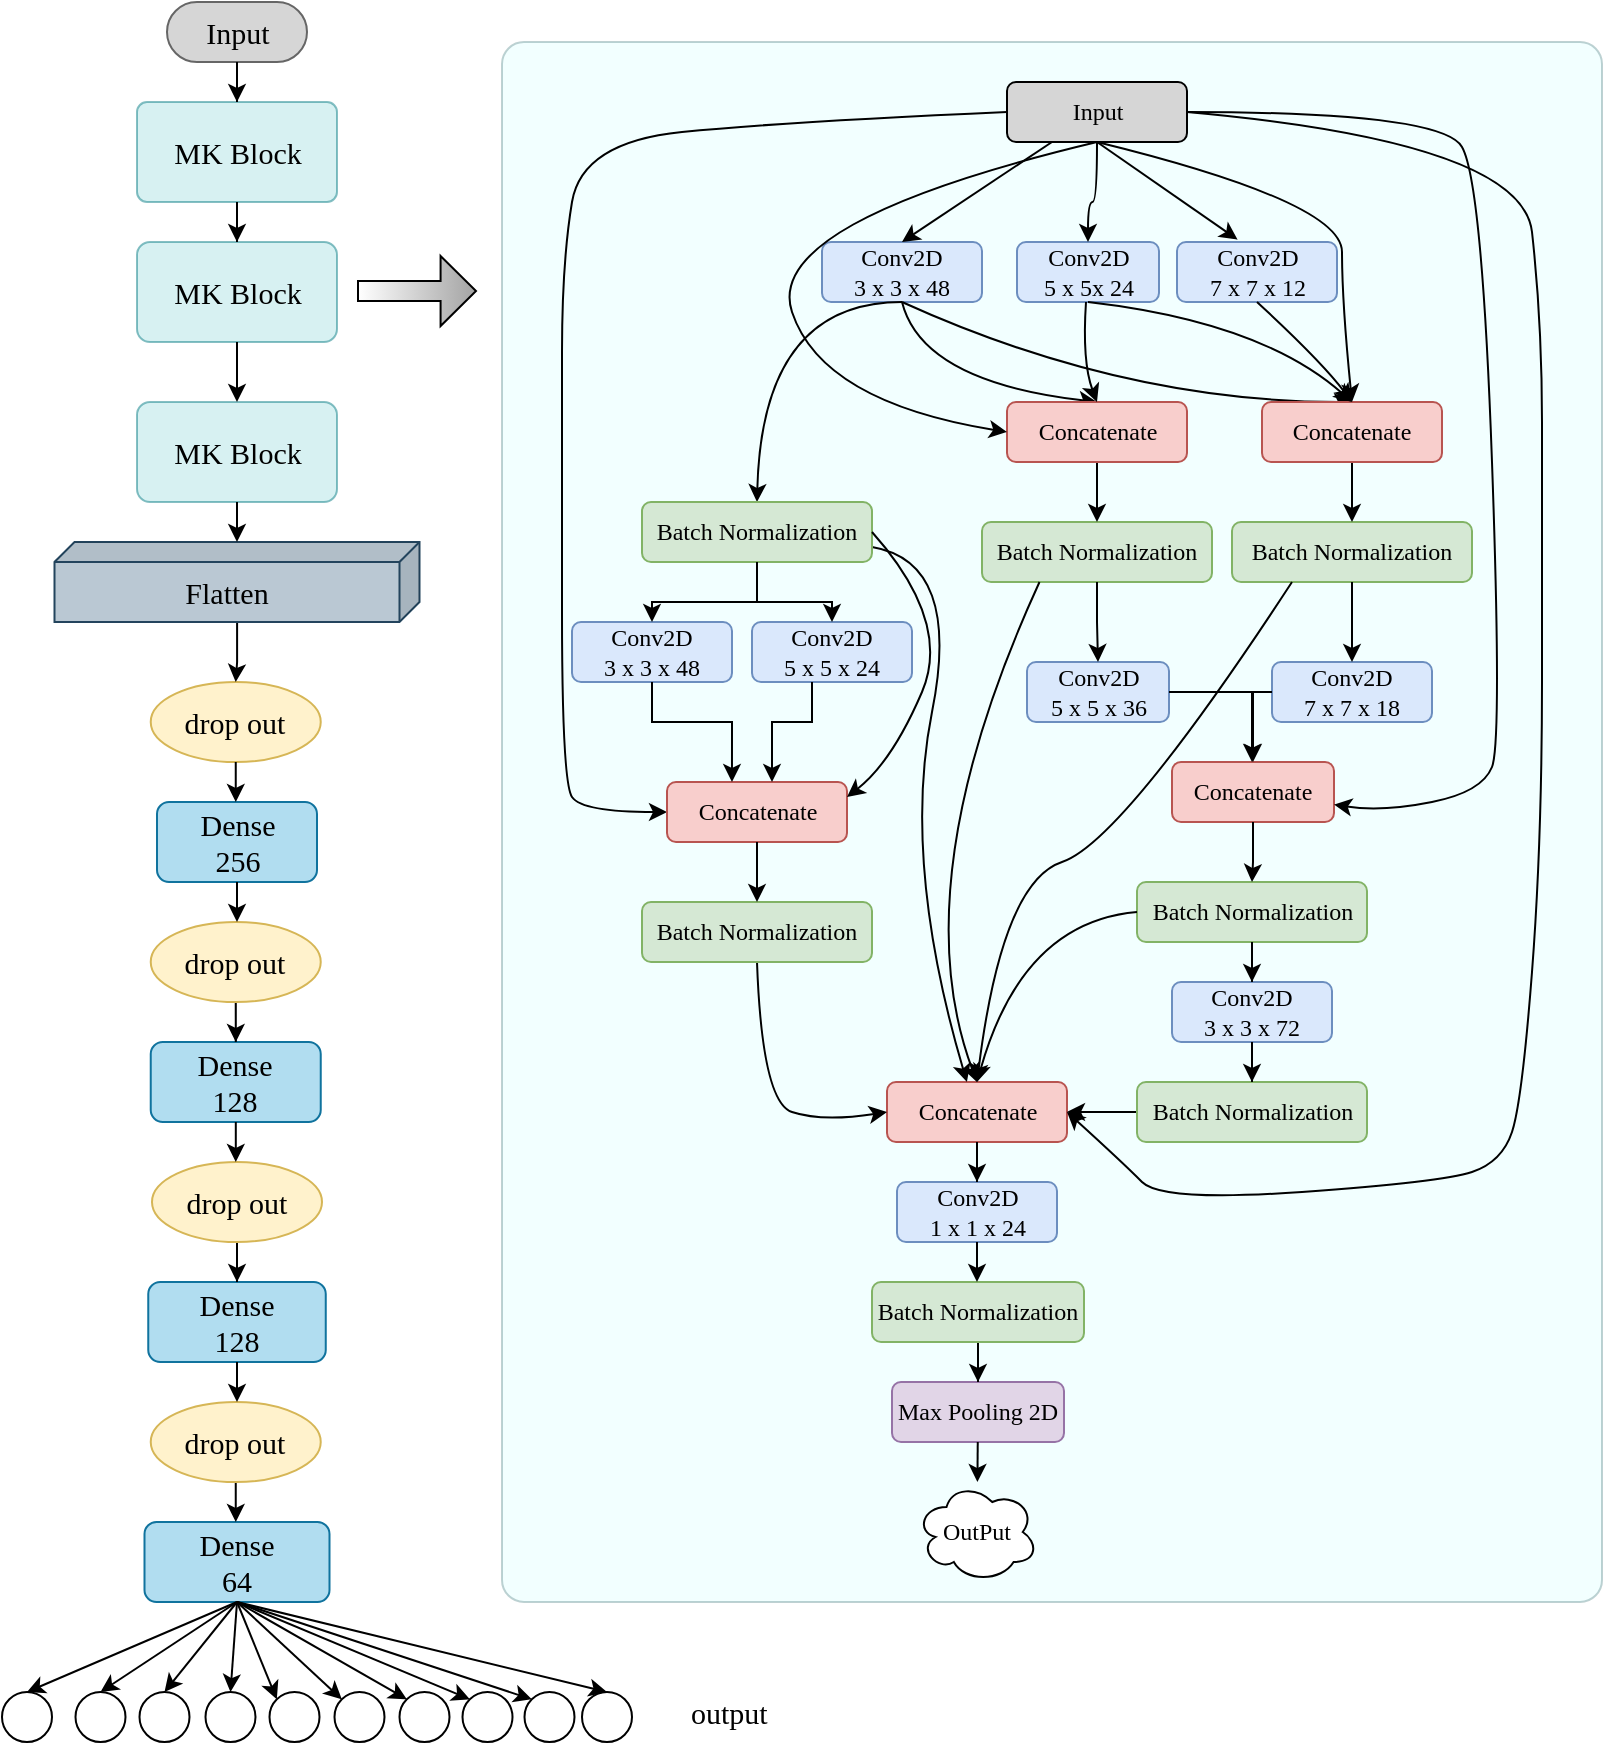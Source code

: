 <mxfile version="19.0.3" type="device" pages="3"><diagram id="N0Fg2ts3Kaf_baMOtPTG" name="Overall"><mxGraphModel dx="942" dy="724" grid="1" gridSize="10" guides="1" tooltips="1" connect="1" arrows="1" fold="1" page="1" pageScale="1" pageWidth="850" pageHeight="1100" math="0" shadow="0"><root><mxCell id="0"/><mxCell id="1" parent="0"/><mxCell id="tz50SeIkkGa_xRxmScj5-3" value="" style="group;fontFamily=Times New Roman;" parent="1" vertex="1" connectable="0"><mxGeometry x="10" y="10" width="800" height="870" as="geometry"/></mxCell><mxCell id="Hs2AebApth-IkSb4eQSZ-145" value="" style="group;rounded=1;glass=0;arcSize=2;sketch=0;shadow=0;fillColor=#E6FFFF;strokeColor=#7FA4A6;container=0;labelBackgroundColor=none;opacity=50;fontFamily=Times New Roman;" parent="tz50SeIkkGa_xRxmScj5-3" vertex="1" connectable="0"><mxGeometry x="250" y="20" width="550" height="780" as="geometry"/></mxCell><mxCell id="Hs2AebApth-IkSb4eQSZ-290" value="Input" style="rounded=1;whiteSpace=wrap;html=1;shadow=0;glass=0;sketch=0;fontFamily=Times New Roman;fontSize=15;arcSize=50;fillColor=#D6D6D6;gradientColor=none;strokeColor=#666666;" parent="tz50SeIkkGa_xRxmScj5-3" vertex="1"><mxGeometry x="82.5" width="70" height="30" as="geometry"/></mxCell><mxCell id="Hs2AebApth-IkSb4eQSZ-291" value="MK Block" style="rounded=1;whiteSpace=wrap;html=1;shadow=0;glass=0;sketch=0;fontFamily=Times New Roman;fontSize=15;fillColor=#b0e3e6;strokeColor=#0e8088;arcSize=10;opacity=50;" parent="tz50SeIkkGa_xRxmScj5-3" vertex="1"><mxGeometry x="67.5" y="50" width="100" height="50" as="geometry"/></mxCell><mxCell id="Hs2AebApth-IkSb4eQSZ-294" style="edgeStyle=orthogonalEdgeStyle;rounded=0;orthogonalLoop=1;jettySize=auto;html=1;entryX=0.5;entryY=0;entryDx=0;entryDy=0;fontFamily=Times New Roman;fontSize=15;" parent="tz50SeIkkGa_xRxmScj5-3" source="Hs2AebApth-IkSb4eQSZ-290" target="Hs2AebApth-IkSb4eQSZ-291" edge="1"><mxGeometry relative="1" as="geometry"/></mxCell><mxCell id="Hs2AebApth-IkSb4eQSZ-292" value="MK Block" style="rounded=1;whiteSpace=wrap;html=1;shadow=0;glass=0;sketch=0;fontFamily=Times New Roman;fontSize=15;fillColor=#b0e3e6;strokeColor=#0e8088;arcSize=13;opacity=50;" parent="tz50SeIkkGa_xRxmScj5-3" vertex="1"><mxGeometry x="67.5" y="120" width="100" height="50" as="geometry"/></mxCell><mxCell id="Hs2AebApth-IkSb4eQSZ-295" style="edgeStyle=orthogonalEdgeStyle;rounded=0;orthogonalLoop=1;jettySize=auto;html=1;entryX=0.5;entryY=0;entryDx=0;entryDy=0;fontFamily=Times New Roman;fontSize=15;" parent="tz50SeIkkGa_xRxmScj5-3" source="Hs2AebApth-IkSb4eQSZ-291" target="Hs2AebApth-IkSb4eQSZ-292" edge="1"><mxGeometry relative="1" as="geometry"/></mxCell><mxCell id="Hs2AebApth-IkSb4eQSZ-293" value="MK Block" style="rounded=1;whiteSpace=wrap;html=1;shadow=0;glass=0;sketch=0;fontFamily=Times New Roman;fontSize=15;fillColor=#b0e3e6;strokeColor=#0e8088;arcSize=13;opacity=50;" parent="tz50SeIkkGa_xRxmScj5-3" vertex="1"><mxGeometry x="67.5" y="200" width="100" height="50" as="geometry"/></mxCell><mxCell id="Hs2AebApth-IkSb4eQSZ-296" style="edgeStyle=orthogonalEdgeStyle;rounded=0;orthogonalLoop=1;jettySize=auto;html=1;entryX=0.5;entryY=0;entryDx=0;entryDy=0;fontFamily=Times New Roman;fontSize=15;" parent="tz50SeIkkGa_xRxmScj5-3" source="Hs2AebApth-IkSb4eQSZ-292" target="Hs2AebApth-IkSb4eQSZ-293" edge="1"><mxGeometry relative="1" as="geometry"/></mxCell><mxCell id="Hs2AebApth-IkSb4eQSZ-299" value="" style="shape=flexArrow;endArrow=classic;html=1;rounded=0;fontFamily=Times New Roman;fontSize=15;endWidth=24;endSize=5.57;width=10;fillColor=#A3A3A3;gradientColor=#ffffff;gradientDirection=west;strokeColor=default;" parent="tz50SeIkkGa_xRxmScj5-3" edge="1"><mxGeometry width="50" height="50" relative="1" as="geometry"><mxPoint x="177.5" y="144.5" as="sourcePoint"/><mxPoint x="237.5" y="144.5" as="targetPoint"/></mxGeometry></mxCell><mxCell id="Hs2AebApth-IkSb4eQSZ-301" value="drop out" style="ellipse;whiteSpace=wrap;html=1;rounded=0;shadow=0;glass=0;sketch=0;fontFamily=Times New Roman;fontSize=15;fillColor=#fff2cc;strokeColor=#d6b656;" parent="tz50SeIkkGa_xRxmScj5-3" vertex="1"><mxGeometry x="74.37" y="340" width="85" height="40" as="geometry"/></mxCell><mxCell id="Hs2AebApth-IkSb4eQSZ-303" value="Dense&lt;br&gt;256" style="rounded=1;whiteSpace=wrap;html=1;shadow=0;glass=0;sketch=0;fontFamily=Times New Roman;fontSize=15;fillColor=#b1ddf0;strokeColor=#10739e;" parent="tz50SeIkkGa_xRxmScj5-3" vertex="1"><mxGeometry x="77.5" y="400" width="80" height="40" as="geometry"/></mxCell><mxCell id="Hs2AebApth-IkSb4eQSZ-314" style="edgeStyle=orthogonalEdgeStyle;rounded=0;orthogonalLoop=1;jettySize=auto;html=1;entryX=0.5;entryY=0;entryDx=0;entryDy=0;fontFamily=Times New Roman;fontSize=15;" parent="tz50SeIkkGa_xRxmScj5-3" source="Hs2AebApth-IkSb4eQSZ-301" target="Hs2AebApth-IkSb4eQSZ-303" edge="1"><mxGeometry relative="1" as="geometry"/></mxCell><mxCell id="Hs2AebApth-IkSb4eQSZ-304" value="Dense&lt;br&gt;128" style="rounded=1;whiteSpace=wrap;html=1;shadow=0;glass=0;sketch=0;fontFamily=Times New Roman;fontSize=15;fillColor=#b1ddf0;strokeColor=#10739e;" parent="tz50SeIkkGa_xRxmScj5-3" vertex="1"><mxGeometry x="74.37" y="520" width="85" height="40" as="geometry"/></mxCell><mxCell id="Hs2AebApth-IkSb4eQSZ-305" value="Dense&lt;br&gt;128" style="rounded=1;whiteSpace=wrap;html=1;shadow=0;glass=0;sketch=0;fontFamily=Times New Roman;fontSize=15;fillColor=#b1ddf0;strokeColor=#10739e;" parent="tz50SeIkkGa_xRxmScj5-3" vertex="1"><mxGeometry x="73.13" y="640" width="88.75" height="40" as="geometry"/></mxCell><mxCell id="Hs2AebApth-IkSb4eQSZ-318" style="edgeStyle=orthogonalEdgeStyle;rounded=0;orthogonalLoop=1;jettySize=auto;html=1;fontFamily=Times New Roman;fontSize=15;" parent="tz50SeIkkGa_xRxmScj5-3" source="Hs2AebApth-IkSb4eQSZ-307" target="Hs2AebApth-IkSb4eQSZ-304" edge="1"><mxGeometry relative="1" as="geometry"/></mxCell><mxCell id="Hs2AebApth-IkSb4eQSZ-307" value="drop out" style="ellipse;whiteSpace=wrap;html=1;rounded=0;shadow=0;glass=0;sketch=0;fontFamily=Times New Roman;fontSize=15;fillColor=#fff2cc;strokeColor=#d6b656;" parent="tz50SeIkkGa_xRxmScj5-3" vertex="1"><mxGeometry x="74.37" y="460" width="85" height="40" as="geometry"/></mxCell><mxCell id="Hs2AebApth-IkSb4eQSZ-316" value="" style="edgeStyle=orthogonalEdgeStyle;rounded=0;orthogonalLoop=1;jettySize=auto;html=1;fontFamily=Times New Roman;fontSize=15;" parent="tz50SeIkkGa_xRxmScj5-3" source="Hs2AebApth-IkSb4eQSZ-303" target="Hs2AebApth-IkSb4eQSZ-307" edge="1"><mxGeometry relative="1" as="geometry"/></mxCell><mxCell id="Hs2AebApth-IkSb4eQSZ-321" style="edgeStyle=orthogonalEdgeStyle;rounded=0;orthogonalLoop=1;jettySize=auto;html=1;entryX=0.5;entryY=0;entryDx=0;entryDy=0;fontFamily=Times New Roman;fontSize=15;" parent="tz50SeIkkGa_xRxmScj5-3" source="Hs2AebApth-IkSb4eQSZ-308" target="Hs2AebApth-IkSb4eQSZ-305" edge="1"><mxGeometry relative="1" as="geometry"/></mxCell><mxCell id="Hs2AebApth-IkSb4eQSZ-308" value="drop out" style="ellipse;whiteSpace=wrap;html=1;rounded=0;shadow=0;glass=0;sketch=0;fontFamily=Times New Roman;fontSize=15;fillColor=#fff2cc;strokeColor=#d6b656;" parent="tz50SeIkkGa_xRxmScj5-3" vertex="1"><mxGeometry x="75" y="580" width="85" height="40" as="geometry"/></mxCell><mxCell id="Hs2AebApth-IkSb4eQSZ-319" value="" style="edgeStyle=orthogonalEdgeStyle;rounded=0;orthogonalLoop=1;jettySize=auto;html=1;fontFamily=Times New Roman;fontSize=15;" parent="tz50SeIkkGa_xRxmScj5-3" source="Hs2AebApth-IkSb4eQSZ-304" target="Hs2AebApth-IkSb4eQSZ-308" edge="1"><mxGeometry relative="1" as="geometry"/></mxCell><mxCell id="Hs2AebApth-IkSb4eQSZ-313" style="edgeStyle=orthogonalEdgeStyle;rounded=0;orthogonalLoop=1;jettySize=auto;html=1;fontFamily=Times New Roman;fontSize=15;" parent="tz50SeIkkGa_xRxmScj5-3" source="Hs2AebApth-IkSb4eQSZ-309" target="Hs2AebApth-IkSb4eQSZ-301" edge="1"><mxGeometry relative="1" as="geometry"/></mxCell><mxCell id="Hs2AebApth-IkSb4eQSZ-309" value="Flatten" style="shape=cube;whiteSpace=wrap;html=1;boundedLbl=1;backgroundOutline=1;darkOpacity=0.05;darkOpacity2=0.1;rounded=0;shadow=0;glass=0;sketch=0;fontFamily=Times New Roman;fontSize=15;flipH=1;size=10;fillColor=#bac8d3;strokeColor=#23445d;" parent="tz50SeIkkGa_xRxmScj5-3" vertex="1"><mxGeometry x="26.25" y="270" width="182.5" height="40" as="geometry"/></mxCell><mxCell id="Hs2AebApth-IkSb4eQSZ-310" style="edgeStyle=orthogonalEdgeStyle;rounded=0;orthogonalLoop=1;jettySize=auto;html=1;fontFamily=Times New Roman;fontSize=15;" parent="tz50SeIkkGa_xRxmScj5-3" source="Hs2AebApth-IkSb4eQSZ-293" target="Hs2AebApth-IkSb4eQSZ-309" edge="1"><mxGeometry relative="1" as="geometry"/></mxCell><mxCell id="Hs2AebApth-IkSb4eQSZ-311" value="Dense&lt;br&gt;64" style="rounded=1;whiteSpace=wrap;html=1;shadow=0;glass=0;sketch=0;fontFamily=Times New Roman;fontSize=15;fillColor=#b1ddf0;strokeColor=#10739e;" parent="tz50SeIkkGa_xRxmScj5-3" vertex="1"><mxGeometry x="71.25" y="760" width="92.5" height="40" as="geometry"/></mxCell><mxCell id="Hs2AebApth-IkSb4eQSZ-323" value="" style="ellipse;whiteSpace=wrap;html=1;aspect=fixed;rounded=0;shadow=0;glass=0;sketch=0;fontFamily=Times New Roman;fontSize=15;" parent="tz50SeIkkGa_xRxmScj5-3" vertex="1"><mxGeometry y="845" width="25" height="25" as="geometry"/></mxCell><mxCell id="Hs2AebApth-IkSb4eQSZ-324" value="" style="ellipse;whiteSpace=wrap;html=1;aspect=fixed;rounded=0;shadow=0;glass=0;sketch=0;fontFamily=Times New Roman;fontSize=15;" parent="tz50SeIkkGa_xRxmScj5-3" vertex="1"><mxGeometry x="36.75" y="845" width="25" height="25" as="geometry"/></mxCell><mxCell id="Hs2AebApth-IkSb4eQSZ-325" value="" style="ellipse;whiteSpace=wrap;html=1;aspect=fixed;rounded=0;shadow=0;glass=0;sketch=0;fontFamily=Times New Roman;fontSize=15;" parent="tz50SeIkkGa_xRxmScj5-3" vertex="1"><mxGeometry x="68.75" y="845" width="25" height="25" as="geometry"/></mxCell><mxCell id="Hs2AebApth-IkSb4eQSZ-326" value="" style="ellipse;whiteSpace=wrap;html=1;aspect=fixed;rounded=0;shadow=0;glass=0;sketch=0;fontFamily=Times New Roman;fontSize=15;" parent="tz50SeIkkGa_xRxmScj5-3" vertex="1"><mxGeometry x="101.75" y="845" width="25" height="25" as="geometry"/></mxCell><mxCell id="Hs2AebApth-IkSb4eQSZ-328" value="" style="ellipse;whiteSpace=wrap;html=1;aspect=fixed;rounded=0;shadow=0;glass=0;sketch=0;fontFamily=Times New Roman;fontSize=15;" parent="tz50SeIkkGa_xRxmScj5-3" vertex="1"><mxGeometry x="166.25" y="845" width="25" height="25" as="geometry"/></mxCell><mxCell id="Hs2AebApth-IkSb4eQSZ-329" value="" style="ellipse;whiteSpace=wrap;html=1;aspect=fixed;rounded=0;shadow=0;glass=0;sketch=0;fontFamily=Times New Roman;fontSize=15;" parent="tz50SeIkkGa_xRxmScj5-3" vertex="1"><mxGeometry x="198.75" y="845" width="25" height="25" as="geometry"/></mxCell><mxCell id="Hs2AebApth-IkSb4eQSZ-330" value="" style="ellipse;whiteSpace=wrap;html=1;aspect=fixed;rounded=0;shadow=0;glass=0;sketch=0;fontFamily=Times New Roman;fontSize=15;" parent="tz50SeIkkGa_xRxmScj5-3" vertex="1"><mxGeometry x="230.25" y="845" width="25" height="25" as="geometry"/></mxCell><mxCell id="Hs2AebApth-IkSb4eQSZ-331" value="" style="ellipse;whiteSpace=wrap;html=1;aspect=fixed;rounded=0;shadow=0;glass=0;sketch=0;fontFamily=Times New Roman;fontSize=15;" parent="tz50SeIkkGa_xRxmScj5-3" vertex="1"><mxGeometry x="261.25" y="845" width="25" height="25" as="geometry"/></mxCell><mxCell id="Hs2AebApth-IkSb4eQSZ-333" value="" style="endArrow=classic;html=1;rounded=0;fontFamily=Times New Roman;fontSize=15;entryX=0.5;entryY=0;entryDx=0;entryDy=0;exitX=0.5;exitY=1;exitDx=0;exitDy=0;" parent="tz50SeIkkGa_xRxmScj5-3" source="Hs2AebApth-IkSb4eQSZ-311" target="Hs2AebApth-IkSb4eQSZ-323" edge="1"><mxGeometry width="50" height="50" relative="1" as="geometry"><mxPoint x="47.5" y="830" as="sourcePoint"/><mxPoint x="97.5" y="780" as="targetPoint"/></mxGeometry></mxCell><mxCell id="Hs2AebApth-IkSb4eQSZ-337" value="" style="endArrow=classic;html=1;rounded=0;fontFamily=Times New Roman;fontSize=15;exitX=0.5;exitY=1;exitDx=0;exitDy=0;entryX=0.5;entryY=0;entryDx=0;entryDy=0;" parent="tz50SeIkkGa_xRxmScj5-3" source="Hs2AebApth-IkSb4eQSZ-311" target="Hs2AebApth-IkSb4eQSZ-324" edge="1"><mxGeometry width="50" height="50" relative="1" as="geometry"><mxPoint x="127.5" y="930" as="sourcePoint"/><mxPoint x="177.5" y="880" as="targetPoint"/></mxGeometry></mxCell><mxCell id="Hs2AebApth-IkSb4eQSZ-339" value="" style="endArrow=classic;html=1;rounded=0;fontFamily=Times New Roman;fontSize=15;exitX=0.5;exitY=1;exitDx=0;exitDy=0;entryX=0.5;entryY=0;entryDx=0;entryDy=0;" parent="tz50SeIkkGa_xRxmScj5-3" source="Hs2AebApth-IkSb4eQSZ-311" target="Hs2AebApth-IkSb4eQSZ-325" edge="1"><mxGeometry width="50" height="50" relative="1" as="geometry"><mxPoint x="137.5" y="920" as="sourcePoint"/><mxPoint x="187.5" y="870" as="targetPoint"/></mxGeometry></mxCell><mxCell id="Hs2AebApth-IkSb4eQSZ-340" value="" style="endArrow=classic;html=1;rounded=0;fontFamily=Times New Roman;fontSize=15;exitX=0.5;exitY=1;exitDx=0;exitDy=0;entryX=0.5;entryY=0;entryDx=0;entryDy=0;" parent="tz50SeIkkGa_xRxmScj5-3" source="Hs2AebApth-IkSb4eQSZ-311" target="Hs2AebApth-IkSb4eQSZ-326" edge="1"><mxGeometry width="50" height="50" relative="1" as="geometry"><mxPoint x="137.5" y="870" as="sourcePoint"/><mxPoint x="187.5" y="820" as="targetPoint"/></mxGeometry></mxCell><mxCell id="Hs2AebApth-IkSb4eQSZ-341" value="" style="endArrow=classic;html=1;rounded=0;fontFamily=Times New Roman;fontSize=15;exitX=0.5;exitY=1;exitDx=0;exitDy=0;entryX=0;entryY=0;entryDx=0;entryDy=0;" parent="tz50SeIkkGa_xRxmScj5-3" source="Hs2AebApth-IkSb4eQSZ-311" target="Hs2AebApth-IkSb4eQSZ-346" edge="1"><mxGeometry width="50" height="50" relative="1" as="geometry"><mxPoint x="207.5" y="910" as="sourcePoint"/><mxPoint x="147.5" y="810" as="targetPoint"/></mxGeometry></mxCell><mxCell id="Hs2AebApth-IkSb4eQSZ-342" value="" style="endArrow=classic;html=1;rounded=0;fontFamily=Times New Roman;fontSize=15;entryX=0;entryY=0;entryDx=0;entryDy=0;exitX=0.5;exitY=1;exitDx=0;exitDy=0;" parent="tz50SeIkkGa_xRxmScj5-3" source="Hs2AebApth-IkSb4eQSZ-311" target="Hs2AebApth-IkSb4eQSZ-328" edge="1"><mxGeometry width="50" height="50" relative="1" as="geometry"><mxPoint x="117.5" y="770" as="sourcePoint"/><mxPoint x="247.5" y="870" as="targetPoint"/></mxGeometry></mxCell><mxCell id="Hs2AebApth-IkSb4eQSZ-343" value="" style="endArrow=classic;html=1;rounded=0;fontFamily=Times New Roman;fontSize=15;exitX=0.5;exitY=1;exitDx=0;exitDy=0;entryX=0;entryY=0;entryDx=0;entryDy=0;" parent="tz50SeIkkGa_xRxmScj5-3" source="Hs2AebApth-IkSb4eQSZ-311" target="Hs2AebApth-IkSb4eQSZ-331" edge="1"><mxGeometry width="50" height="50" relative="1" as="geometry"><mxPoint x="250" y="930" as="sourcePoint"/><mxPoint x="300" y="880" as="targetPoint"/></mxGeometry></mxCell><mxCell id="Hs2AebApth-IkSb4eQSZ-344" value="" style="endArrow=classic;html=1;rounded=0;fontFamily=Times New Roman;fontSize=15;entryX=0;entryY=0;entryDx=0;entryDy=0;exitX=0.5;exitY=1;exitDx=0;exitDy=0;" parent="tz50SeIkkGa_xRxmScj5-3" source="Hs2AebApth-IkSb4eQSZ-311" target="Hs2AebApth-IkSb4eQSZ-329" edge="1"><mxGeometry width="50" height="50" relative="1" as="geometry"><mxPoint x="117.5" y="770" as="sourcePoint"/><mxPoint x="187.5" y="870" as="targetPoint"/></mxGeometry></mxCell><mxCell id="Hs2AebApth-IkSb4eQSZ-345" value="" style="endArrow=classic;html=1;rounded=0;fontFamily=Times New Roman;fontSize=15;exitX=0.5;exitY=1;exitDx=0;exitDy=0;entryX=0;entryY=0;entryDx=0;entryDy=0;" parent="tz50SeIkkGa_xRxmScj5-3" source="Hs2AebApth-IkSb4eQSZ-311" target="Hs2AebApth-IkSb4eQSZ-330" edge="1"><mxGeometry width="50" height="50" relative="1" as="geometry"><mxPoint x="230" y="910" as="sourcePoint"/><mxPoint x="240" y="840" as="targetPoint"/></mxGeometry></mxCell><mxCell id="Hs2AebApth-IkSb4eQSZ-346" value="" style="ellipse;whiteSpace=wrap;html=1;aspect=fixed;rounded=0;shadow=0;glass=0;sketch=0;fontFamily=Times New Roman;fontSize=15;" parent="tz50SeIkkGa_xRxmScj5-3" vertex="1"><mxGeometry x="133.75" y="845" width="25" height="25" as="geometry"/></mxCell><mxCell id="Hs2AebApth-IkSb4eQSZ-347" value="output&amp;nbsp;" style="text;html=1;align=center;verticalAlign=middle;resizable=0;points=[];autosize=1;strokeColor=none;fillColor=none;fontSize=15;fontFamily=Times New Roman;" parent="tz50SeIkkGa_xRxmScj5-3" vertex="1"><mxGeometry x="330" y="840" width="70" height="30" as="geometry"/></mxCell><mxCell id="Hs2AebApth-IkSb4eQSZ-352" style="edgeStyle=orthogonalEdgeStyle;rounded=0;orthogonalLoop=1;jettySize=auto;html=1;entryX=0.5;entryY=0;entryDx=0;entryDy=0;fontFamily=Times New Roman;fontSize=15;" parent="tz50SeIkkGa_xRxmScj5-3" source="Hs2AebApth-IkSb4eQSZ-350" target="Hs2AebApth-IkSb4eQSZ-311" edge="1"><mxGeometry relative="1" as="geometry"/></mxCell><mxCell id="Hs2AebApth-IkSb4eQSZ-350" value="drop out" style="ellipse;whiteSpace=wrap;html=1;rounded=0;shadow=0;glass=0;sketch=0;fontFamily=Times New Roman;fontSize=15;fillColor=#fff2cc;strokeColor=#d6b656;" parent="tz50SeIkkGa_xRxmScj5-3" vertex="1"><mxGeometry x="74.37" y="700" width="85" height="40" as="geometry"/></mxCell><mxCell id="Hs2AebApth-IkSb4eQSZ-351" style="edgeStyle=orthogonalEdgeStyle;rounded=0;orthogonalLoop=1;jettySize=auto;html=1;fontFamily=Times New Roman;fontSize=15;" parent="tz50SeIkkGa_xRxmScj5-3" source="Hs2AebApth-IkSb4eQSZ-305" target="Hs2AebApth-IkSb4eQSZ-350" edge="1"><mxGeometry relative="1" as="geometry"/></mxCell><mxCell id="Hs2AebApth-IkSb4eQSZ-354" value="" style="ellipse;whiteSpace=wrap;html=1;aspect=fixed;rounded=0;shadow=0;glass=0;sketch=0;fontFamily=Times New Roman;fontSize=15;direction=south;" parent="tz50SeIkkGa_xRxmScj5-3" vertex="1"><mxGeometry x="290" y="845" width="25" height="25" as="geometry"/></mxCell><mxCell id="Hs2AebApth-IkSb4eQSZ-355" value="" style="endArrow=classic;html=1;rounded=0;fontFamily=Times New Roman;fontSize=15;exitX=0.5;exitY=1;exitDx=0;exitDy=0;entryX=0;entryY=0.5;entryDx=0;entryDy=0;" parent="tz50SeIkkGa_xRxmScj5-3" source="Hs2AebApth-IkSb4eQSZ-311" target="Hs2AebApth-IkSb4eQSZ-354" edge="1"><mxGeometry width="50" height="50" relative="1" as="geometry"><mxPoint x="270" y="940" as="sourcePoint"/><mxPoint x="290" y="830" as="targetPoint"/></mxGeometry></mxCell><mxCell id="Hs2AebApth-IkSb4eQSZ-1" value="Input" style="rounded=1;whiteSpace=wrap;html=1;fillColor=#D6D6D6;fontFamily=Times New Roman;" parent="tz50SeIkkGa_xRxmScj5-3" vertex="1"><mxGeometry x="502.5" y="40" width="90" height="30" as="geometry"/></mxCell><mxCell id="Hs2AebApth-IkSb4eQSZ-2" value="Conv2D&lt;br&gt;3 x 3 x 48" style="rounded=1;whiteSpace=wrap;html=1;fillColor=#dae8fc;strokeColor=#6c8ebf;fontFamily=Times New Roman;" parent="tz50SeIkkGa_xRxmScj5-3" vertex="1"><mxGeometry x="410" y="120" width="80" height="30" as="geometry"/></mxCell><mxCell id="Hs2AebApth-IkSb4eQSZ-5" value="Conv2D&lt;br&gt;7 x 7 x 12" style="rounded=1;whiteSpace=wrap;html=1;fillColor=#dae8fc;strokeColor=#6c8ebf;fontFamily=Times New Roman;" parent="tz50SeIkkGa_xRxmScj5-3" vertex="1"><mxGeometry x="587.5" y="120" width="80" height="30" as="geometry"/></mxCell><mxCell id="Hs2AebApth-IkSb4eQSZ-29" value="" style="curved=1;endArrow=classic;html=1;rounded=0;exitX=0.5;exitY=1;exitDx=0;exitDy=0;entryX=0.5;entryY=0;entryDx=0;entryDy=0;fontFamily=Times New Roman;" parent="tz50SeIkkGa_xRxmScj5-3" source="Hs2AebApth-IkSb4eQSZ-2" target="Hs2AebApth-IkSb4eQSZ-48" edge="1"><mxGeometry width="50" height="50" relative="1" as="geometry"><mxPoint x="340" y="390" as="sourcePoint"/><mxPoint x="505" y="200" as="targetPoint"/><Array as="points"><mxPoint x="460" y="190"/></Array></mxGeometry></mxCell><mxCell id="Hs2AebApth-IkSb4eQSZ-31" value="" style="curved=1;endArrow=classic;html=1;rounded=0;exitX=0.5;exitY=1;exitDx=0;exitDy=0;entryX=0.5;entryY=0;entryDx=0;entryDy=0;fontFamily=Times New Roman;" parent="tz50SeIkkGa_xRxmScj5-3" source="Hs2AebApth-IkSb4eQSZ-5" target="Hs2AebApth-IkSb4eQSZ-47" edge="1"><mxGeometry width="50" height="50" relative="1" as="geometry"><mxPoint x="900" y="200" as="sourcePoint"/><mxPoint x="645" y="200" as="targetPoint"/><Array as="points"><mxPoint x="660" y="180"/></Array></mxGeometry></mxCell><mxCell id="Hs2AebApth-IkSb4eQSZ-33" value="" style="curved=1;endArrow=classic;html=1;rounded=0;exitX=0.5;exitY=1;exitDx=0;exitDy=0;entryX=0.5;entryY=0;entryDx=0;entryDy=0;fontFamily=Times New Roman;" parent="tz50SeIkkGa_xRxmScj5-3" source="Hs2AebApth-IkSb4eQSZ-2" target="Hs2AebApth-IkSb4eQSZ-47" edge="1"><mxGeometry width="50" height="50" relative="1" as="geometry"><mxPoint x="610" y="360" as="sourcePoint"/><mxPoint x="645" y="200" as="targetPoint"/><Array as="points"><mxPoint x="560" y="200"/></Array></mxGeometry></mxCell><mxCell id="Hs2AebApth-IkSb4eQSZ-35" style="edgeStyle=orthogonalEdgeStyle;rounded=0;orthogonalLoop=1;jettySize=auto;html=1;exitX=0.5;exitY=1;exitDx=0;exitDy=0;fontFamily=Times New Roman;" parent="tz50SeIkkGa_xRxmScj5-3" edge="1"><mxGeometry relative="1" as="geometry"><mxPoint x="675" y="230" as="sourcePoint"/><mxPoint x="675" y="230" as="targetPoint"/></mxGeometry></mxCell><mxCell id="Hs2AebApth-IkSb4eQSZ-37" value="Batch Normalization" style="rounded=1;whiteSpace=wrap;html=1;fillColor=#d5e8d4;strokeColor=#82b366;fontFamily=Times New Roman;" parent="tz50SeIkkGa_xRxmScj5-3" vertex="1"><mxGeometry x="490" y="260" width="115" height="30" as="geometry"/></mxCell><mxCell id="Hs2AebApth-IkSb4eQSZ-39" value="Batch Normalization" style="rounded=1;whiteSpace=wrap;html=1;fillColor=#d5e8d4;strokeColor=#82b366;fontFamily=Times New Roman;" parent="tz50SeIkkGa_xRxmScj5-3" vertex="1"><mxGeometry x="615" y="260" width="120" height="30" as="geometry"/></mxCell><mxCell id="Hs2AebApth-IkSb4eQSZ-40" value="" style="endArrow=classic;html=1;rounded=0;exitX=0.5;exitY=1;exitDx=0;exitDy=0;entryX=0.5;entryY=0;entryDx=0;entryDy=0;fontFamily=Times New Roman;" parent="tz50SeIkkGa_xRxmScj5-3" source="Hs2AebApth-IkSb4eQSZ-48" target="Hs2AebApth-IkSb4eQSZ-37" edge="1"><mxGeometry width="50" height="50" relative="1" as="geometry"><mxPoint x="535" y="230" as="sourcePoint"/><mxPoint x="450" y="230" as="targetPoint"/></mxGeometry></mxCell><mxCell id="Hs2AebApth-IkSb4eQSZ-41" value="" style="endArrow=classic;html=1;rounded=0;exitX=0.5;exitY=1;exitDx=0;exitDy=0;entryX=0.5;entryY=0;entryDx=0;entryDy=0;fontFamily=Times New Roman;" parent="tz50SeIkkGa_xRxmScj5-3" source="Hs2AebApth-IkSb4eQSZ-47" target="Hs2AebApth-IkSb4eQSZ-39" edge="1"><mxGeometry width="50" height="50" relative="1" as="geometry"><mxPoint x="675" y="230" as="sourcePoint"/><mxPoint x="840" y="220" as="targetPoint"/></mxGeometry></mxCell><mxCell id="Hs2AebApth-IkSb4eQSZ-43" value="Conv2D&lt;br&gt;7 x 7 x 18" style="rounded=1;whiteSpace=wrap;html=1;fillColor=#dae8fc;strokeColor=#6c8ebf;fontFamily=Times New Roman;" parent="tz50SeIkkGa_xRxmScj5-3" vertex="1"><mxGeometry x="635" y="330" width="80" height="30" as="geometry"/></mxCell><mxCell id="Hs2AebApth-IkSb4eQSZ-64" style="edgeStyle=orthogonalEdgeStyle;rounded=0;orthogonalLoop=1;jettySize=auto;html=1;entryX=0.5;entryY=0;entryDx=0;entryDy=0;fontFamily=Times New Roman;" parent="tz50SeIkkGa_xRxmScj5-3" source="Hs2AebApth-IkSb4eQSZ-39" target="Hs2AebApth-IkSb4eQSZ-43" edge="1"><mxGeometry relative="1" as="geometry"/></mxCell><mxCell id="Hs2AebApth-IkSb4eQSZ-47" value="Concatenate" style="rounded=1;whiteSpace=wrap;html=1;fillColor=#f8cecc;strokeColor=#b85450;fontFamily=Times New Roman;" parent="tz50SeIkkGa_xRxmScj5-3" vertex="1"><mxGeometry x="630" y="200" width="90" height="30" as="geometry"/></mxCell><mxCell id="Hs2AebApth-IkSb4eQSZ-48" value="Concatenate" style="rounded=1;whiteSpace=wrap;html=1;fillColor=#f8cecc;strokeColor=#b85450;fontFamily=Times New Roman;" parent="tz50SeIkkGa_xRxmScj5-3" vertex="1"><mxGeometry x="502.5" y="200" width="90" height="30" as="geometry"/></mxCell><mxCell id="Hs2AebApth-IkSb4eQSZ-49" style="edgeStyle=orthogonalEdgeStyle;rounded=0;orthogonalLoop=1;jettySize=auto;html=1;exitX=0.5;exitY=1;exitDx=0;exitDy=0;fontFamily=Times New Roman;" parent="tz50SeIkkGa_xRxmScj5-3" source="Hs2AebApth-IkSb4eQSZ-43" target="Hs2AebApth-IkSb4eQSZ-43" edge="1"><mxGeometry relative="1" as="geometry"/></mxCell><mxCell id="Hs2AebApth-IkSb4eQSZ-54" value="" style="curved=1;endArrow=classic;html=1;rounded=0;entryX=0.5;entryY=0;entryDx=0;entryDy=0;exitX=0.5;exitY=1;exitDx=0;exitDy=0;fontFamily=Times New Roman;" parent="tz50SeIkkGa_xRxmScj5-3" source="Hs2AebApth-IkSb4eQSZ-2" target="Hs2AebApth-IkSb4eQSZ-52" edge="1"><mxGeometry width="50" height="50" relative="1" as="geometry"><mxPoint x="480" y="150" as="sourcePoint"/><mxPoint x="380" y="100" as="targetPoint"/><Array as="points"><mxPoint x="380" y="150"/></Array></mxGeometry></mxCell><mxCell id="Hs2AebApth-IkSb4eQSZ-72" value="Batch Normalization" style="rounded=1;whiteSpace=wrap;html=1;fillColor=#d5e8d4;strokeColor=#82b366;fontFamily=Times New Roman;" parent="tz50SeIkkGa_xRxmScj5-3" vertex="1"><mxGeometry x="567.5" y="440" width="115" height="30" as="geometry"/></mxCell><mxCell id="Hs2AebApth-IkSb4eQSZ-74" value="" style="curved=1;endArrow=classic;html=1;rounded=0;exitX=0;exitY=0.5;exitDx=0;exitDy=0;entryX=0;entryY=0.5;entryDx=0;entryDy=0;fontFamily=Times New Roman;" parent="tz50SeIkkGa_xRxmScj5-3" source="Hs2AebApth-IkSb4eQSZ-1" target="Hs2AebApth-IkSb4eQSZ-59" edge="1"><mxGeometry width="50" height="50" relative="1" as="geometry"><mxPoint x="200" y="170" as="sourcePoint"/><mxPoint x="250" y="120" as="targetPoint"/><Array as="points"><mxPoint x="390" y="60"/><mxPoint x="290" y="70"/><mxPoint x="280" y="130"/><mxPoint x="280" y="220"/><mxPoint x="280" y="390"/><mxPoint x="290" y="405"/></Array></mxGeometry></mxCell><mxCell id="Hs2AebApth-IkSb4eQSZ-76" value="Concatenate" style="rounded=1;whiteSpace=wrap;html=1;fillColor=#f8cecc;strokeColor=#b85450;fontFamily=Times New Roman;" parent="tz50SeIkkGa_xRxmScj5-3" vertex="1"><mxGeometry x="442.5" y="540" width="90" height="30" as="geometry"/></mxCell><mxCell id="Hs2AebApth-IkSb4eQSZ-77" value="" style="curved=1;endArrow=classic;html=1;rounded=0;exitX=0.5;exitY=1;exitDx=0;exitDy=0;entryX=0;entryY=0.5;entryDx=0;entryDy=0;fontFamily=Times New Roman;" parent="tz50SeIkkGa_xRxmScj5-3" source="Hs2AebApth-IkSb4eQSZ-62" target="Hs2AebApth-IkSb4eQSZ-76" edge="1"><mxGeometry width="50" height="50" relative="1" as="geometry"><mxPoint x="310" y="550" as="sourcePoint"/><mxPoint x="360" y="500" as="targetPoint"/><Array as="points"><mxPoint x="380" y="550"/><mxPoint x="410" y="560"/></Array></mxGeometry></mxCell><mxCell id="Hs2AebApth-IkSb4eQSZ-85" value="Conv2D&lt;br&gt;3 x 3 x 72" style="rounded=1;whiteSpace=wrap;html=1;fillColor=#dae8fc;strokeColor=#6c8ebf;fontFamily=Times New Roman;" parent="tz50SeIkkGa_xRxmScj5-3" vertex="1"><mxGeometry x="585" y="490" width="80" height="30" as="geometry"/></mxCell><mxCell id="Hs2AebApth-IkSb4eQSZ-89" style="edgeStyle=orthogonalEdgeStyle;rounded=0;orthogonalLoop=1;jettySize=auto;html=1;entryX=1;entryY=0.5;entryDx=0;entryDy=0;fontFamily=Times New Roman;" parent="tz50SeIkkGa_xRxmScj5-3" source="Hs2AebApth-IkSb4eQSZ-87" target="Hs2AebApth-IkSb4eQSZ-76" edge="1"><mxGeometry relative="1" as="geometry"/></mxCell><mxCell id="Hs2AebApth-IkSb4eQSZ-87" value="Batch Normalization" style="rounded=1;whiteSpace=wrap;html=1;fillColor=#d5e8d4;strokeColor=#82b366;fontFamily=Times New Roman;" parent="tz50SeIkkGa_xRxmScj5-3" vertex="1"><mxGeometry x="567.5" y="540" width="115" height="30" as="geometry"/></mxCell><mxCell id="Hs2AebApth-IkSb4eQSZ-91" value="Conv2D&lt;br&gt;1 x 1 x 24" style="rounded=1;whiteSpace=wrap;html=1;fillColor=#dae8fc;strokeColor=#6c8ebf;fontFamily=Times New Roman;" parent="tz50SeIkkGa_xRxmScj5-3" vertex="1"><mxGeometry x="447.5" y="590" width="80" height="30" as="geometry"/></mxCell><mxCell id="Hs2AebApth-IkSb4eQSZ-99" value="" style="curved=1;endArrow=classic;html=1;rounded=0;exitX=1;exitY=0.5;exitDx=0;exitDy=0;entryX=1;entryY=0.5;entryDx=0;entryDy=0;fontFamily=Times New Roman;" parent="tz50SeIkkGa_xRxmScj5-3" source="Hs2AebApth-IkSb4eQSZ-1" target="Hs2AebApth-IkSb4eQSZ-76" edge="1"><mxGeometry width="50" height="50" relative="1" as="geometry"><mxPoint x="800" y="310" as="sourcePoint"/><mxPoint x="850" y="260" as="targetPoint"/><Array as="points"><mxPoint x="760" y="70"/><mxPoint x="770" y="160"/><mxPoint x="770" y="260"/><mxPoint x="770" y="420"/><mxPoint x="760" y="550"/><mxPoint x="750" y="580"/><mxPoint x="720" y="590"/><mxPoint x="580" y="600"/><mxPoint x="560" y="580"/></Array></mxGeometry></mxCell><mxCell id="Hs2AebApth-IkSb4eQSZ-100" value="" style="curved=1;endArrow=classic;html=1;rounded=0;exitX=0.25;exitY=1;exitDx=0;exitDy=0;entryX=0.5;entryY=0;entryDx=0;entryDy=0;fontFamily=Times New Roman;" parent="tz50SeIkkGa_xRxmScj5-3" source="Hs2AebApth-IkSb4eQSZ-39" target="Hs2AebApth-IkSb4eQSZ-76" edge="1"><mxGeometry width="50" height="50" relative="1" as="geometry"><mxPoint x="820" y="340" as="sourcePoint"/><mxPoint x="870" y="290" as="targetPoint"/><Array as="points"><mxPoint x="560" y="420"/><mxPoint x="500" y="440"/></Array></mxGeometry></mxCell><mxCell id="Hs2AebApth-IkSb4eQSZ-101" value="" style="curved=1;endArrow=classic;html=1;rounded=0;exitX=0.25;exitY=1;exitDx=0;exitDy=0;entryX=0.5;entryY=0;entryDx=0;entryDy=0;fontFamily=Times New Roman;" parent="tz50SeIkkGa_xRxmScj5-3" source="Hs2AebApth-IkSb4eQSZ-37" target="Hs2AebApth-IkSb4eQSZ-76" edge="1"><mxGeometry width="50" height="50" relative="1" as="geometry"><mxPoint x="200" y="670" as="sourcePoint"/><mxPoint x="250" y="620" as="targetPoint"/><Array as="points"><mxPoint x="450" y="440"/></Array></mxGeometry></mxCell><mxCell id="Hs2AebApth-IkSb4eQSZ-102" value="" style="curved=1;endArrow=classic;html=1;rounded=0;exitX=0;exitY=0.5;exitDx=0;exitDy=0;entryX=0.5;entryY=0;entryDx=0;entryDy=0;fontFamily=Times New Roman;" parent="tz50SeIkkGa_xRxmScj5-3" source="Hs2AebApth-IkSb4eQSZ-72" target="Hs2AebApth-IkSb4eQSZ-76" edge="1"><mxGeometry width="50" height="50" relative="1" as="geometry"><mxPoint x="250" y="630" as="sourcePoint"/><mxPoint x="300" y="580" as="targetPoint"/><Array as="points"><mxPoint x="510" y="460"/></Array></mxGeometry></mxCell><mxCell id="Hs2AebApth-IkSb4eQSZ-86" style="edgeStyle=orthogonalEdgeStyle;rounded=0;orthogonalLoop=1;jettySize=auto;html=1;entryX=0.5;entryY=0;entryDx=0;entryDy=0;fontFamily=Times New Roman;" parent="tz50SeIkkGa_xRxmScj5-3" source="Hs2AebApth-IkSb4eQSZ-72" target="Hs2AebApth-IkSb4eQSZ-85" edge="1"><mxGeometry relative="1" as="geometry"/></mxCell><mxCell id="Hs2AebApth-IkSb4eQSZ-113" value="" style="curved=1;endArrow=classic;html=1;rounded=0;exitX=0.5;exitY=1;exitDx=0;exitDy=0;entryX=0;entryY=0.5;entryDx=0;entryDy=0;fontFamily=Times New Roman;" parent="tz50SeIkkGa_xRxmScj5-3" source="Hs2AebApth-IkSb4eQSZ-1" target="Hs2AebApth-IkSb4eQSZ-48" edge="1"><mxGeometry width="50" height="50" relative="1" as="geometry"><mxPoint x="270" y="150" as="sourcePoint"/><mxPoint x="320" y="100" as="targetPoint"/><Array as="points"><mxPoint x="380" y="110"/><mxPoint x="410" y="200"/></Array></mxGeometry></mxCell><mxCell id="Hs2AebApth-IkSb4eQSZ-88" style="edgeStyle=orthogonalEdgeStyle;rounded=0;orthogonalLoop=1;jettySize=auto;html=1;entryX=0.5;entryY=0;entryDx=0;entryDy=0;fontFamily=Times New Roman;" parent="tz50SeIkkGa_xRxmScj5-3" source="Hs2AebApth-IkSb4eQSZ-85" target="Hs2AebApth-IkSb4eQSZ-87" edge="1"><mxGeometry relative="1" as="geometry"><mxPoint x="640" y="570" as="targetPoint"/></mxGeometry></mxCell><mxCell id="Hs2AebApth-IkSb4eQSZ-114" value="" style="curved=1;endArrow=classic;html=1;rounded=0;exitX=0.5;exitY=1;exitDx=0;exitDy=0;entryX=0.5;entryY=0;entryDx=0;entryDy=0;fontFamily=Times New Roman;" parent="tz50SeIkkGa_xRxmScj5-3" source="Hs2AebApth-IkSb4eQSZ-1" target="Hs2AebApth-IkSb4eQSZ-47" edge="1"><mxGeometry width="50" height="50" relative="1" as="geometry"><mxPoint x="790" y="110" as="sourcePoint"/><mxPoint x="840" y="60" as="targetPoint"/><Array as="points"><mxPoint x="670" y="100"/><mxPoint x="670" y="150"/></Array></mxGeometry></mxCell><mxCell id="Hs2AebApth-IkSb4eQSZ-111" style="edgeStyle=orthogonalEdgeStyle;rounded=0;orthogonalLoop=1;jettySize=auto;html=1;entryX=0.5;entryY=0;entryDx=0;entryDy=0;fontFamily=Times New Roman;" parent="tz50SeIkkGa_xRxmScj5-3" source="Hs2AebApth-IkSb4eQSZ-76" target="Hs2AebApth-IkSb4eQSZ-91" edge="1"><mxGeometry relative="1" as="geometry"/></mxCell><mxCell id="Hs2AebApth-IkSb4eQSZ-120" value="" style="endArrow=classic;html=1;rounded=0;entryX=0.5;entryY=0;entryDx=0;entryDy=0;fontFamily=Times New Roman;" parent="tz50SeIkkGa_xRxmScj5-3" source="Hs2AebApth-IkSb4eQSZ-1" target="Hs2AebApth-IkSb4eQSZ-2" edge="1"><mxGeometry width="50" height="50" relative="1" as="geometry"><mxPoint x="310" y="110" as="sourcePoint"/><mxPoint x="360" y="60" as="targetPoint"/></mxGeometry></mxCell><mxCell id="Hs2AebApth-IkSb4eQSZ-121" value="" style="endArrow=classic;html=1;rounded=0;exitX=0.5;exitY=1;exitDx=0;exitDy=0;entryX=0.379;entryY=-0.039;entryDx=0;entryDy=0;entryPerimeter=0;fontFamily=Times New Roman;" parent="tz50SeIkkGa_xRxmScj5-3" source="Hs2AebApth-IkSb4eQSZ-1" target="Hs2AebApth-IkSb4eQSZ-5" edge="1"><mxGeometry width="50" height="50" relative="1" as="geometry"><mxPoint x="880" y="100" as="sourcePoint"/><mxPoint x="930" y="50" as="targetPoint"/></mxGeometry></mxCell><mxCell id="Hs2AebApth-IkSb4eQSZ-127" value="" style="curved=1;endArrow=classic;html=1;rounded=0;fontFamily=Times New Roman;fontSize=23;exitX=1;exitY=0.75;exitDx=0;exitDy=0;entryX=0.444;entryY=0;entryDx=0;entryDy=0;entryPerimeter=0;" parent="tz50SeIkkGa_xRxmScj5-3" source="Hs2AebApth-IkSb4eQSZ-52" target="Hs2AebApth-IkSb4eQSZ-76" edge="1"><mxGeometry width="50" height="50" relative="1" as="geometry"><mxPoint x="320" y="600" as="sourcePoint"/><mxPoint x="370" y="550" as="targetPoint"/><Array as="points"><mxPoint x="480" y="280"/><mxPoint x="450" y="430"/></Array></mxGeometry></mxCell><mxCell id="Hs2AebApth-IkSb4eQSZ-52" value="Batch Normalization" style="rounded=1;whiteSpace=wrap;html=1;fillColor=#d5e8d4;strokeColor=#82b366;fontFamily=Times New Roman;" parent="tz50SeIkkGa_xRxmScj5-3" vertex="1"><mxGeometry x="320" y="250" width="115" height="30" as="geometry"/></mxCell><mxCell id="Hs2AebApth-IkSb4eQSZ-55" value="Conv2D&lt;br&gt;5 x 5 x 24" style="rounded=1;whiteSpace=wrap;html=1;fillColor=#dae8fc;strokeColor=#6c8ebf;fontFamily=Times New Roman;" parent="tz50SeIkkGa_xRxmScj5-3" vertex="1"><mxGeometry x="375" y="310" width="80" height="30" as="geometry"/></mxCell><mxCell id="Hs2AebApth-IkSb4eQSZ-58" style="edgeStyle=orthogonalEdgeStyle;rounded=0;orthogonalLoop=1;jettySize=auto;html=1;entryX=0.5;entryY=0;entryDx=0;entryDy=0;fontFamily=Times New Roman;" parent="tz50SeIkkGa_xRxmScj5-3" source="Hs2AebApth-IkSb4eQSZ-52" target="Hs2AebApth-IkSb4eQSZ-55" edge="1"><mxGeometry relative="1" as="geometry"/></mxCell><mxCell id="Hs2AebApth-IkSb4eQSZ-56" value="Conv2D&lt;br&gt;3 x 3 x 48" style="rounded=1;whiteSpace=wrap;html=1;fillColor=#dae8fc;strokeColor=#6c8ebf;fontFamily=Times New Roman;" parent="tz50SeIkkGa_xRxmScj5-3" vertex="1"><mxGeometry x="285" y="310" width="80" height="30" as="geometry"/></mxCell><mxCell id="Hs2AebApth-IkSb4eQSZ-57" style="edgeStyle=orthogonalEdgeStyle;rounded=0;orthogonalLoop=1;jettySize=auto;html=1;entryX=0.5;entryY=0;entryDx=0;entryDy=0;fontFamily=Times New Roman;" parent="tz50SeIkkGa_xRxmScj5-3" source="Hs2AebApth-IkSb4eQSZ-52" target="Hs2AebApth-IkSb4eQSZ-56" edge="1"><mxGeometry relative="1" as="geometry"/></mxCell><mxCell id="Hs2AebApth-IkSb4eQSZ-59" value="Concatenate" style="rounded=1;whiteSpace=wrap;html=1;fillColor=#f8cecc;strokeColor=#b85450;fontFamily=Times New Roman;" parent="tz50SeIkkGa_xRxmScj5-3" vertex="1"><mxGeometry x="332.5" y="390" width="90" height="30" as="geometry"/></mxCell><mxCell id="Hs2AebApth-IkSb4eQSZ-60" style="edgeStyle=orthogonalEdgeStyle;rounded=0;orthogonalLoop=1;jettySize=auto;html=1;fontFamily=Times New Roman;" parent="tz50SeIkkGa_xRxmScj5-3" source="Hs2AebApth-IkSb4eQSZ-55" edge="1"><mxGeometry relative="1" as="geometry"><mxPoint x="385" y="390" as="targetPoint"/><Array as="points"><mxPoint x="405" y="360"/><mxPoint x="385" y="360"/></Array></mxGeometry></mxCell><mxCell id="Hs2AebApth-IkSb4eQSZ-61" style="edgeStyle=orthogonalEdgeStyle;rounded=0;orthogonalLoop=1;jettySize=auto;html=1;entryX=0.361;entryY=0;entryDx=0;entryDy=0;entryPerimeter=0;fontFamily=Times New Roman;" parent="tz50SeIkkGa_xRxmScj5-3" source="Hs2AebApth-IkSb4eQSZ-56" target="Hs2AebApth-IkSb4eQSZ-59" edge="1"><mxGeometry relative="1" as="geometry"><Array as="points"><mxPoint x="325" y="360"/><mxPoint x="365" y="360"/></Array></mxGeometry></mxCell><mxCell id="Hs2AebApth-IkSb4eQSZ-75" value="" style="curved=1;endArrow=classic;html=1;rounded=0;exitX=1;exitY=0.5;exitDx=0;exitDy=0;entryX=1;entryY=0.25;entryDx=0;entryDy=0;fontFamily=Times New Roman;" parent="tz50SeIkkGa_xRxmScj5-3" source="Hs2AebApth-IkSb4eQSZ-52" target="Hs2AebApth-IkSb4eQSZ-59" edge="1"><mxGeometry width="50" height="50" relative="1" as="geometry"><mxPoint x="475" y="640" as="sourcePoint"/><mxPoint x="525" y="590" as="targetPoint"/><Array as="points"><mxPoint x="475" y="310"/><mxPoint x="445" y="380"/></Array></mxGeometry></mxCell><mxCell id="Hs2AebApth-IkSb4eQSZ-62" value="Batch Normalization" style="rounded=1;whiteSpace=wrap;html=1;fillColor=#d5e8d4;strokeColor=#82b366;fontFamily=Times New Roman;" parent="tz50SeIkkGa_xRxmScj5-3" vertex="1"><mxGeometry x="320" y="450" width="115" height="30" as="geometry"/></mxCell><mxCell id="Hs2AebApth-IkSb4eQSZ-63" style="edgeStyle=orthogonalEdgeStyle;rounded=0;orthogonalLoop=1;jettySize=auto;html=1;entryX=0.5;entryY=0;entryDx=0;entryDy=0;fontFamily=Times New Roman;" parent="tz50SeIkkGa_xRxmScj5-3" source="Hs2AebApth-IkSb4eQSZ-59" target="Hs2AebApth-IkSb4eQSZ-62" edge="1"><mxGeometry relative="1" as="geometry"/></mxCell><mxCell id="Hs2AebApth-IkSb4eQSZ-353" style="edgeStyle=orthogonalEdgeStyle;rounded=0;orthogonalLoop=1;jettySize=auto;html=1;exitX=0.5;exitY=1;exitDx=0;exitDy=0;fontFamily=Times New Roman;fontSize=15;" parent="tz50SeIkkGa_xRxmScj5-3" source="Hs2AebApth-IkSb4eQSZ-43" target="Hs2AebApth-IkSb4eQSZ-43" edge="1"><mxGeometry relative="1" as="geometry"/></mxCell><mxCell id="Hs2AebApth-IkSb4eQSZ-93" value="Max Pooling 2D" style="rounded=1;whiteSpace=wrap;html=1;fillColor=#e1d5e7;strokeColor=#9673a6;fontFamily=Times New Roman;" parent="tz50SeIkkGa_xRxmScj5-3" vertex="1"><mxGeometry x="445" y="690" width="86" height="30" as="geometry"/></mxCell><mxCell id="Hs2AebApth-IkSb4eQSZ-137" style="edgeStyle=orthogonalEdgeStyle;rounded=0;orthogonalLoop=1;jettySize=auto;html=1;entryX=0.5;entryY=0;entryDx=0;entryDy=0;fontFamily=Times New Roman;fontSize=23;" parent="tz50SeIkkGa_xRxmScj5-3" source="Hs2AebApth-IkSb4eQSZ-92" target="Hs2AebApth-IkSb4eQSZ-93" edge="1"><mxGeometry relative="1" as="geometry"/></mxCell><mxCell id="Hs2AebApth-IkSb4eQSZ-92" value="Batch Normalization" style="rounded=1;whiteSpace=wrap;html=1;fillColor=#d5e8d4;strokeColor=#82b366;fontFamily=Times New Roman;" parent="tz50SeIkkGa_xRxmScj5-3" vertex="1"><mxGeometry x="435" y="640" width="106" height="30" as="geometry"/></mxCell><mxCell id="Hs2AebApth-IkSb4eQSZ-42" value="Conv2D&lt;br&gt;5 x 5 x 36" style="rounded=1;whiteSpace=wrap;html=1;fillColor=#dae8fc;strokeColor=#6c8ebf;fontFamily=Times New Roman;" parent="tz50SeIkkGa_xRxmScj5-3" vertex="1"><mxGeometry x="512.5" y="330" width="71" height="30" as="geometry"/></mxCell><mxCell id="Hs2AebApth-IkSb4eQSZ-46" value="Concatenate" style="rounded=1;whiteSpace=wrap;html=1;fillColor=#f8cecc;strokeColor=#b85450;fontFamily=Times New Roman;" parent="tz50SeIkkGa_xRxmScj5-3" vertex="1"><mxGeometry x="585" y="380" width="81" height="30" as="geometry"/></mxCell><mxCell id="Hs2AebApth-IkSb4eQSZ-79" style="edgeStyle=orthogonalEdgeStyle;rounded=0;orthogonalLoop=1;jettySize=auto;html=1;entryX=0.5;entryY=0;entryDx=0;entryDy=0;exitX=1;exitY=0.5;exitDx=0;exitDy=0;fontFamily=Times New Roman;" parent="tz50SeIkkGa_xRxmScj5-3" source="Hs2AebApth-IkSb4eQSZ-42" target="Hs2AebApth-IkSb4eQSZ-46" edge="1"><mxGeometry relative="1" as="geometry"/></mxCell><mxCell id="Hs2AebApth-IkSb4eQSZ-4" value="Conv2D&lt;br&gt;5 x 5x 24" style="rounded=1;whiteSpace=wrap;html=1;fillColor=#dae8fc;strokeColor=#6c8ebf;fontFamily=Times New Roman;" parent="tz50SeIkkGa_xRxmScj5-3" vertex="1"><mxGeometry x="507.5" y="120" width="71" height="30" as="geometry"/></mxCell><mxCell id="Hs2AebApth-IkSb4eQSZ-97" value="OutPut" style="ellipse;shape=cloud;whiteSpace=wrap;html=1;fontFamily=Times New Roman;" parent="tz50SeIkkGa_xRxmScj5-3" vertex="1"><mxGeometry x="457" y="740" width="61" height="50" as="geometry"/></mxCell><mxCell id="Hs2AebApth-IkSb4eQSZ-135" style="edgeStyle=orthogonalEdgeStyle;rounded=0;orthogonalLoop=1;jettySize=auto;html=1;fontFamily=Times New Roman;fontSize=23;" parent="tz50SeIkkGa_xRxmScj5-3" source="Hs2AebApth-IkSb4eQSZ-91" target="Hs2AebApth-IkSb4eQSZ-92" edge="1"><mxGeometry relative="1" as="geometry"/></mxCell><mxCell id="Hs2AebApth-IkSb4eQSZ-84" style="edgeStyle=orthogonalEdgeStyle;rounded=0;orthogonalLoop=1;jettySize=auto;html=1;entryX=0.5;entryY=0;entryDx=0;entryDy=0;fontFamily=Times New Roman;" parent="tz50SeIkkGa_xRxmScj5-3" source="Hs2AebApth-IkSb4eQSZ-37" target="Hs2AebApth-IkSb4eQSZ-42" edge="1"><mxGeometry relative="1" as="geometry"/></mxCell><mxCell id="Hs2AebApth-IkSb4eQSZ-73" value="" style="edgeStyle=orthogonalEdgeStyle;rounded=0;orthogonalLoop=1;jettySize=auto;html=1;fontFamily=Times New Roman;" parent="tz50SeIkkGa_xRxmScj5-3" source="Hs2AebApth-IkSb4eQSZ-46" target="Hs2AebApth-IkSb4eQSZ-72" edge="1"><mxGeometry relative="1" as="geometry"/></mxCell><mxCell id="Hs2AebApth-IkSb4eQSZ-123" style="edgeStyle=orthogonalEdgeStyle;rounded=0;orthogonalLoop=1;jettySize=auto;html=1;fontFamily=Times New Roman;" parent="tz50SeIkkGa_xRxmScj5-3" source="Hs2AebApth-IkSb4eQSZ-43" target="Hs2AebApth-IkSb4eQSZ-46" edge="1"><mxGeometry relative="1" as="geometry"><Array as="points"><mxPoint x="625" y="345"/></Array></mxGeometry></mxCell><mxCell id="Hs2AebApth-IkSb4eQSZ-67" value="" style="curved=1;endArrow=classic;html=1;rounded=0;exitX=1;exitY=0.5;exitDx=0;exitDy=0;fontFamily=Times New Roman;" parent="tz50SeIkkGa_xRxmScj5-3" source="Hs2AebApth-IkSb4eQSZ-1" target="Hs2AebApth-IkSb4eQSZ-46" edge="1"><mxGeometry width="50" height="50" relative="1" as="geometry"><mxPoint x="800" y="180" as="sourcePoint"/><mxPoint x="600" y="420" as="targetPoint"/><Array as="points"><mxPoint x="720" y="55"/><mxPoint x="740" y="90"/><mxPoint x="750" y="370"/><mxPoint x="740" y="395"/><mxPoint x="690" y="405"/></Array></mxGeometry></mxCell><mxCell id="Hs2AebApth-IkSb4eQSZ-118" value="" style="edgeStyle=orthogonalEdgeStyle;orthogonalLoop=1;jettySize=auto;html=1;curved=1;fontFamily=Times New Roman;" parent="tz50SeIkkGa_xRxmScj5-3" source="Hs2AebApth-IkSb4eQSZ-1" target="Hs2AebApth-IkSb4eQSZ-4" edge="1"><mxGeometry relative="1" as="geometry"><Array as="points"><mxPoint x="548" y="100"/><mxPoint x="543" y="100"/></Array></mxGeometry></mxCell><mxCell id="Hs2AebApth-IkSb4eQSZ-34" value="" style="curved=1;endArrow=classic;html=1;rounded=0;exitX=0.5;exitY=1;exitDx=0;exitDy=0;entryX=0.5;entryY=0;entryDx=0;entryDy=0;fontFamily=Times New Roman;" parent="tz50SeIkkGa_xRxmScj5-3" source="Hs2AebApth-IkSb4eQSZ-4" target="Hs2AebApth-IkSb4eQSZ-47" edge="1"><mxGeometry width="50" height="50" relative="1" as="geometry"><mxPoint x="700" y="360" as="sourcePoint"/><mxPoint x="645" y="200" as="targetPoint"/><Array as="points"><mxPoint x="630" y="160"/></Array></mxGeometry></mxCell><mxCell id="Hs2AebApth-IkSb4eQSZ-30" value="" style="curved=1;endArrow=classic;html=1;rounded=0;entryX=0.5;entryY=0;entryDx=0;entryDy=0;fontFamily=Times New Roman;" parent="tz50SeIkkGa_xRxmScj5-3" source="Hs2AebApth-IkSb4eQSZ-4" target="Hs2AebApth-IkSb4eQSZ-48" edge="1"><mxGeometry width="50" height="50" relative="1" as="geometry"><mxPoint x="500" y="380" as="sourcePoint"/><mxPoint x="505" y="200" as="targetPoint"/><Array as="points"><mxPoint x="540" y="180"/></Array></mxGeometry></mxCell><mxCell id="Hs2AebApth-IkSb4eQSZ-138" value="" style="endArrow=classic;html=1;rounded=0;fontFamily=Times New Roman;fontSize=23;" parent="tz50SeIkkGa_xRxmScj5-3" source="Hs2AebApth-IkSb4eQSZ-93" target="Hs2AebApth-IkSb4eQSZ-97" edge="1"><mxGeometry width="50" height="50" relative="1" as="geometry"><mxPoint x="1010" as="sourcePoint"/><mxPoint x="1060" y="-50" as="targetPoint"/></mxGeometry></mxCell></root></mxGraphModel></diagram><diagram id="CShUnbxk_Td_i0nCxSLY" name="layer 1"><mxGraphModel dx="942" dy="724" grid="1" gridSize="10" guides="1" tooltips="1" connect="1" arrows="1" fold="1" page="1" pageScale="1" pageWidth="380" pageHeight="300" math="0" shadow="0"><root><mxCell id="0"/><mxCell id="1" parent="0"/><mxCell id="Mm-CkTUtyj8hfxspGS9I-18" value="Input" style="rounded=1;whiteSpace=wrap;html=1;fillColor=#D6D6D6;fontFamily=Times New Roman;" parent="1" vertex="1"><mxGeometry x="142.5" y="45" width="90" height="30" as="geometry"/></mxCell><mxCell id="Mm-CkTUtyj8hfxspGS9I-19" value="Conv2D&lt;br&gt;3 x 3 x 48" style="rounded=1;whiteSpace=wrap;html=1;fillColor=#dae8fc;strokeColor=#6c8ebf;fontFamily=Times New Roman;" parent="1" vertex="1"><mxGeometry x="50" y="125" width="80" height="30" as="geometry"/></mxCell><mxCell id="Mm-CkTUtyj8hfxspGS9I-20" value="Conv2D&lt;br&gt;7 x 7 x 12" style="rounded=1;whiteSpace=wrap;html=1;fillColor=#dae8fc;strokeColor=#6c8ebf;fontFamily=Times New Roman;" parent="1" vertex="1"><mxGeometry x="227.5" y="125" width="80" height="30" as="geometry"/></mxCell><mxCell id="Mm-CkTUtyj8hfxspGS9I-21" value="" style="curved=1;endArrow=classic;html=1;rounded=0;exitX=0.5;exitY=1;exitDx=0;exitDy=0;entryX=0.5;entryY=0;entryDx=0;entryDy=0;fontFamily=Times New Roman;" parent="1" source="Mm-CkTUtyj8hfxspGS9I-19" target="Mm-CkTUtyj8hfxspGS9I-26" edge="1"><mxGeometry width="50" height="50" relative="1" as="geometry"><mxPoint x="-30" y="385" as="sourcePoint"/><mxPoint x="135" y="195" as="targetPoint"/><Array as="points"><mxPoint x="100" y="195"/></Array></mxGeometry></mxCell><mxCell id="Mm-CkTUtyj8hfxspGS9I-22" value="" style="curved=1;endArrow=classic;html=1;rounded=0;exitX=0.5;exitY=1;exitDx=0;exitDy=0;entryX=0.5;entryY=0;entryDx=0;entryDy=0;fontFamily=Times New Roman;" parent="1" source="Mm-CkTUtyj8hfxspGS9I-20" target="Mm-CkTUtyj8hfxspGS9I-25" edge="1"><mxGeometry width="50" height="50" relative="1" as="geometry"><mxPoint x="530" y="195" as="sourcePoint"/><mxPoint x="275" y="195" as="targetPoint"/><Array as="points"><mxPoint x="300" y="185"/></Array></mxGeometry></mxCell><mxCell id="Mm-CkTUtyj8hfxspGS9I-23" value="" style="curved=1;endArrow=classic;html=1;rounded=0;exitX=0.5;exitY=1;exitDx=0;exitDy=0;entryX=0.5;entryY=0;entryDx=0;entryDy=0;fontFamily=Times New Roman;" parent="1" source="Mm-CkTUtyj8hfxspGS9I-19" target="Mm-CkTUtyj8hfxspGS9I-25" edge="1"><mxGeometry width="50" height="50" relative="1" as="geometry"><mxPoint x="240" y="355" as="sourcePoint"/><mxPoint x="275" y="195" as="targetPoint"/><Array as="points"><mxPoint x="200" y="205"/></Array></mxGeometry></mxCell><mxCell id="Mm-CkTUtyj8hfxspGS9I-24" style="edgeStyle=orthogonalEdgeStyle;rounded=0;orthogonalLoop=1;jettySize=auto;html=1;exitX=0.5;exitY=1;exitDx=0;exitDy=0;fontFamily=Times New Roman;" parent="1" edge="1"><mxGeometry relative="1" as="geometry"><mxPoint x="315" y="235" as="sourcePoint"/><mxPoint x="315" y="235" as="targetPoint"/></mxGeometry></mxCell><mxCell id="Mm-CkTUtyj8hfxspGS9I-25" value="Concatenate" style="rounded=1;whiteSpace=wrap;html=1;fillColor=#f8cecc;strokeColor=#b85450;fontFamily=Times New Roman;" parent="1" vertex="1"><mxGeometry x="270" y="205" width="90" height="30" as="geometry"/></mxCell><mxCell id="Mm-CkTUtyj8hfxspGS9I-26" value="Concatenate" style="rounded=1;whiteSpace=wrap;html=1;fillColor=#f8cecc;strokeColor=#b85450;fontFamily=Times New Roman;" parent="1" vertex="1"><mxGeometry x="142.5" y="205" width="90" height="30" as="geometry"/></mxCell><mxCell id="Mm-CkTUtyj8hfxspGS9I-27" value="" style="curved=1;endArrow=classic;html=1;rounded=0;exitX=0.5;exitY=1;exitDx=0;exitDy=0;entryX=0;entryY=0.5;entryDx=0;entryDy=0;fontFamily=Times New Roman;" parent="1" source="Mm-CkTUtyj8hfxspGS9I-18" target="Mm-CkTUtyj8hfxspGS9I-26" edge="1"><mxGeometry width="50" height="50" relative="1" as="geometry"><mxPoint x="-100" y="145" as="sourcePoint"/><mxPoint x="-50" y="95" as="targetPoint"/><Array as="points"><mxPoint x="20" y="115"/><mxPoint x="50" y="205"/></Array></mxGeometry></mxCell><mxCell id="Mm-CkTUtyj8hfxspGS9I-28" value="" style="curved=1;endArrow=classic;html=1;rounded=0;exitX=0.5;exitY=1;exitDx=0;exitDy=0;entryX=0.5;entryY=0;entryDx=0;entryDy=0;fontFamily=Times New Roman;" parent="1" source="Mm-CkTUtyj8hfxspGS9I-18" target="Mm-CkTUtyj8hfxspGS9I-25" edge="1"><mxGeometry width="50" height="50" relative="1" as="geometry"><mxPoint x="420" y="105" as="sourcePoint"/><mxPoint x="470" y="55" as="targetPoint"/><Array as="points"><mxPoint x="310" y="105"/><mxPoint x="310" y="155"/></Array></mxGeometry></mxCell><mxCell id="Mm-CkTUtyj8hfxspGS9I-29" value="" style="endArrow=classic;html=1;rounded=0;entryX=0.5;entryY=0;entryDx=0;entryDy=0;fontFamily=Times New Roman;" parent="1" source="Mm-CkTUtyj8hfxspGS9I-18" target="Mm-CkTUtyj8hfxspGS9I-19" edge="1"><mxGeometry width="50" height="50" relative="1" as="geometry"><mxPoint x="-60" y="105" as="sourcePoint"/><mxPoint x="-10" y="55" as="targetPoint"/></mxGeometry></mxCell><mxCell id="Mm-CkTUtyj8hfxspGS9I-30" value="" style="endArrow=classic;html=1;rounded=0;exitX=0.5;exitY=1;exitDx=0;exitDy=0;entryX=0.379;entryY=-0.039;entryDx=0;entryDy=0;entryPerimeter=0;fontFamily=Times New Roman;" parent="1" source="Mm-CkTUtyj8hfxspGS9I-18" target="Mm-CkTUtyj8hfxspGS9I-20" edge="1"><mxGeometry width="50" height="50" relative="1" as="geometry"><mxPoint x="510" y="95" as="sourcePoint"/><mxPoint x="560" y="45" as="targetPoint"/></mxGeometry></mxCell><mxCell id="Mm-CkTUtyj8hfxspGS9I-31" value="Conv2D&lt;br&gt;5 x 5x 24" style="rounded=1;whiteSpace=wrap;html=1;fillColor=#dae8fc;strokeColor=#6c8ebf;fontFamily=Times New Roman;" parent="1" vertex="1"><mxGeometry x="147.5" y="125" width="71" height="30" as="geometry"/></mxCell><mxCell id="Mm-CkTUtyj8hfxspGS9I-32" value="" style="edgeStyle=orthogonalEdgeStyle;orthogonalLoop=1;jettySize=auto;html=1;curved=1;fontFamily=Times New Roman;" parent="1" source="Mm-CkTUtyj8hfxspGS9I-18" target="Mm-CkTUtyj8hfxspGS9I-31" edge="1"><mxGeometry relative="1" as="geometry"><Array as="points"><mxPoint x="187" y="105"/><mxPoint x="183" y="105"/></Array></mxGeometry></mxCell><mxCell id="Mm-CkTUtyj8hfxspGS9I-33" value="" style="curved=1;endArrow=classic;html=1;rounded=0;exitX=0.5;exitY=1;exitDx=0;exitDy=0;entryX=0.5;entryY=0;entryDx=0;entryDy=0;fontFamily=Times New Roman;" parent="1" source="Mm-CkTUtyj8hfxspGS9I-31" target="Mm-CkTUtyj8hfxspGS9I-25" edge="1"><mxGeometry width="50" height="50" relative="1" as="geometry"><mxPoint x="330" y="355" as="sourcePoint"/><mxPoint x="275" y="195" as="targetPoint"/><Array as="points"><mxPoint x="270" y="165"/></Array></mxGeometry></mxCell><mxCell id="Mm-CkTUtyj8hfxspGS9I-34" value="" style="curved=1;endArrow=classic;html=1;rounded=0;entryX=0.5;entryY=0;entryDx=0;entryDy=0;fontFamily=Times New Roman;" parent="1" source="Mm-CkTUtyj8hfxspGS9I-31" target="Mm-CkTUtyj8hfxspGS9I-26" edge="1"><mxGeometry width="50" height="50" relative="1" as="geometry"><mxPoint x="130" y="375" as="sourcePoint"/><mxPoint x="135" y="195" as="targetPoint"/><Array as="points"><mxPoint x="180" y="185"/></Array></mxGeometry></mxCell><mxCell id="Mm-CkTUtyj8hfxspGS9I-35" value="" style="endArrow=none;dashed=1;html=1;dashPattern=1 3;strokeWidth=2;rounded=0;fontFamily=Times New Roman;" parent="1" edge="1"><mxGeometry width="50" height="50" relative="1" as="geometry"><mxPoint x="21" y="254" as="sourcePoint"/><mxPoint x="358.5" y="254" as="targetPoint"/><Array as="points"><mxPoint x="176.5" y="255"/></Array></mxGeometry></mxCell><mxCell id="Mm-CkTUtyj8hfxspGS9I-38" value="" style="endArrow=classic;html=1;rounded=0;exitX=0.5;exitY=1;exitDx=0;exitDy=0;entryX=0.47;entryY=0.108;entryDx=0;entryDy=0;entryPerimeter=0;fontFamily=Times New Roman;" parent="1" source="Mm-CkTUtyj8hfxspGS9I-19" edge="1"><mxGeometry width="50" height="50" relative="1" as="geometry"><mxPoint x="-70" y="235" as="sourcePoint"/><mxPoint x="54.99" y="251.48" as="targetPoint"/></mxGeometry></mxCell></root></mxGraphModel></diagram><diagram id="V-RDVbXy3zk0dGRtVYJB" name="Res "><mxGraphModel dx="942" dy="724" grid="1" gridSize="10" guides="1" tooltips="1" connect="1" arrows="1" fold="1" page="1" pageScale="1" pageWidth="280" pageHeight="280" math="0" shadow="0"><root><mxCell id="0"/><mxCell id="1" parent="0"/><mxCell id="lxHaP-vLT-6OpYOmSdLq-1" value="" style="endArrow=classic;html=1;rounded=0;entryX=0.5;entryY=0;entryDx=0;entryDy=0;fontFamily=Times New Roman;" parent="1" target="lxHaP-vLT-6OpYOmSdLq-2" edge="1"><mxGeometry width="50" height="50" relative="1" as="geometry"><mxPoint x="124.5" y="10" as="sourcePoint"/><mxPoint x="124.5" y="80" as="targetPoint"/></mxGeometry></mxCell><mxCell id="lxHaP-vLT-6OpYOmSdLq-12" value="" style="edgeStyle=orthogonalEdgeStyle;rounded=0;orthogonalLoop=1;jettySize=auto;html=1;fontFamily=Times New Roman;" parent="1" source="lxHaP-vLT-6OpYOmSdLq-2" target="lxHaP-vLT-6OpYOmSdLq-4" edge="1"><mxGeometry relative="1" as="geometry"/></mxCell><mxCell id="lxHaP-vLT-6OpYOmSdLq-2" value="Weight Layer" style="rounded=0;whiteSpace=wrap;html=1;fillColor=#fff2cc;strokeColor=#d6b656;fontFamily=Times New Roman;" parent="1" vertex="1"><mxGeometry x="60" y="60" width="130" height="30" as="geometry"/></mxCell><mxCell id="lxHaP-vLT-6OpYOmSdLq-3" value="" style="endArrow=classic;html=1;rounded=0;exitX=0.5;exitY=1;exitDx=0;exitDy=0;startArrow=none;fontFamily=Times New Roman;" parent="1" source="lxHaP-vLT-6OpYOmSdLq-4" edge="1"><mxGeometry width="50" height="50" relative="1" as="geometry"><mxPoint x="140" y="180" as="sourcePoint"/><mxPoint x="125" y="160" as="targetPoint"/></mxGeometry></mxCell><mxCell id="lxHaP-vLT-6OpYOmSdLq-5" value="&lt;font style=&quot;font-size: 14px;&quot;&gt;Relu&lt;/font&gt;" style="text;html=1;strokeColor=none;fillColor=none;align=center;verticalAlign=middle;whiteSpace=wrap;rounded=0;fontFamily=Times New Roman;" parent="1" vertex="1"><mxGeometry x="130" y="100" width="60" height="30" as="geometry"/></mxCell><mxCell id="lxHaP-vLT-6OpYOmSdLq-6" value="" style="curved=1;endArrow=classic;html=1;rounded=0;entryX=1;entryY=0.5;entryDx=0;entryDy=0;fontFamily=Times New Roman;" parent="1" target="lxHaP-vLT-6OpYOmSdLq-8" edge="1"><mxGeometry width="50" height="50" relative="1" as="geometry"><mxPoint x="124" y="30" as="sourcePoint"/><mxPoint x="149" y="240" as="targetPoint"/><Array as="points"><mxPoint x="160" y="40"/><mxPoint x="200" y="50"/><mxPoint x="230" y="100"/><mxPoint x="220" y="190"/></Array></mxGeometry></mxCell><mxCell id="lxHaP-vLT-6OpYOmSdLq-7" value="&lt;i&gt;&lt;font style=&quot;font-size: 16px;&quot;&gt;F(x)&lt;/font&gt;&lt;/i&gt;" style="text;html=1;align=center;verticalAlign=middle;resizable=0;points=[];autosize=1;strokeColor=none;fillColor=none;fontFamily=Times New Roman;" parent="1" vertex="1"><mxGeometry x="20" y="105" width="40" height="20" as="geometry"/></mxCell><mxCell id="lxHaP-vLT-6OpYOmSdLq-8" value="" style="shape=image;html=1;verticalAlign=top;verticalLabelPosition=bottom;labelBackgroundColor=#ffffff;imageAspect=0;aspect=fixed;image=https://cdn4.iconfinder.com/data/icons/ionicons/512/icon-ios7-plus-outline-128.png;fontFamily=Times New Roman;" parent="1" vertex="1"><mxGeometry x="105" y="190" width="40" height="40" as="geometry"/></mxCell><mxCell id="lxHaP-vLT-6OpYOmSdLq-9" value="" style="endArrow=classic;html=1;rounded=0;exitX=0.5;exitY=1;exitDx=0;exitDy=0;entryX=0.5;entryY=0;entryDx=0;entryDy=0;fontFamily=Times New Roman;" parent="1" source="lxHaP-vLT-6OpYOmSdLq-4" target="lxHaP-vLT-6OpYOmSdLq-8" edge="1"><mxGeometry width="50" height="50" relative="1" as="geometry"><mxPoint x="30" y="260" as="sourcePoint"/><mxPoint x="80" y="210" as="targetPoint"/></mxGeometry></mxCell><mxCell id="lxHaP-vLT-6OpYOmSdLq-10" value="" style="endArrow=classic;html=1;rounded=0;exitX=0.5;exitY=1;exitDx=0;exitDy=0;fontFamily=Times New Roman;" parent="1" source="lxHaP-vLT-6OpYOmSdLq-8" edge="1"><mxGeometry width="50" height="50" relative="1" as="geometry"><mxPoint x="100" y="320" as="sourcePoint"/><mxPoint x="125" y="270" as="targetPoint"/></mxGeometry></mxCell><mxCell id="lxHaP-vLT-6OpYOmSdLq-4" value="Weight Layer" style="rounded=0;whiteSpace=wrap;html=1;fillColor=#fff2cc;strokeColor=#d6b656;fontFamily=Times New Roman;" parent="1" vertex="1"><mxGeometry x="60" y="130" width="130" height="30" as="geometry"/></mxCell><mxCell id="lxHaP-vLT-6OpYOmSdLq-13" value="&lt;font style=&quot;font-size: 15px;&quot;&gt;Relu&lt;/font&gt;" style="text;html=1;strokeColor=none;fillColor=none;align=center;verticalAlign=middle;whiteSpace=wrap;rounded=0;fontFamily=Times New Roman;" parent="1" vertex="1"><mxGeometry x="130" y="230" width="60" height="30" as="geometry"/></mxCell><mxCell id="lxHaP-vLT-6OpYOmSdLq-14" value="&lt;i&gt;&lt;font style=&quot;font-size: 16px;&quot;&gt;F(x) + x&lt;/font&gt;&lt;/i&gt;" style="text;html=1;align=center;verticalAlign=middle;resizable=0;points=[];autosize=1;strokeColor=none;fillColor=none;fontFamily=Times New Roman;" parent="1" vertex="1"><mxGeometry x="15" y="200" width="70" height="20" as="geometry"/></mxCell><mxCell id="lxHaP-vLT-6OpYOmSdLq-15" value="&lt;font style=&quot;font-size: 16px;&quot;&gt;x&lt;/font&gt;" style="text;html=1;strokeColor=none;fillColor=none;align=center;verticalAlign=middle;whiteSpace=wrap;rounded=0;fontSize=15;" parent="1" vertex="1"><mxGeometry x="220" y="110" width="60" height="30" as="geometry"/></mxCell></root></mxGraphModel></diagram></mxfile>